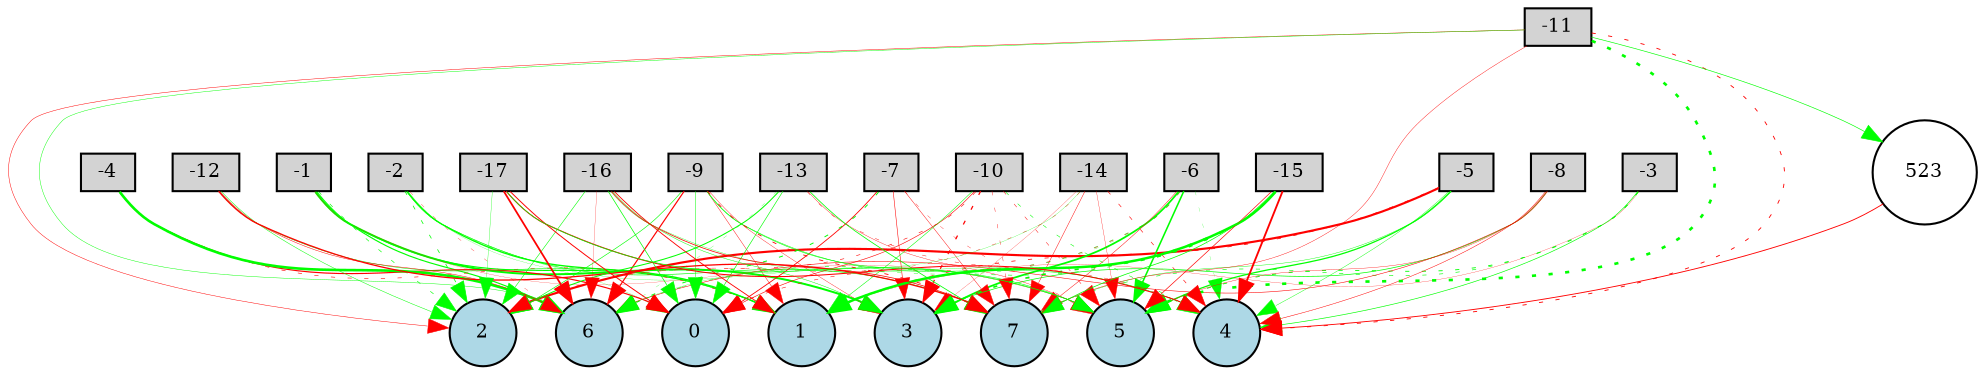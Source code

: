 digraph {
	node [fontsize=9 height=0.2 shape=circle width=0.2]
	-1 [fillcolor=lightgray shape=box style=filled]
	-2 [fillcolor=lightgray shape=box style=filled]
	-3 [fillcolor=lightgray shape=box style=filled]
	-4 [fillcolor=lightgray shape=box style=filled]
	-5 [fillcolor=lightgray shape=box style=filled]
	-6 [fillcolor=lightgray shape=box style=filled]
	-7 [fillcolor=lightgray shape=box style=filled]
	-8 [fillcolor=lightgray shape=box style=filled]
	-9 [fillcolor=lightgray shape=box style=filled]
	-10 [fillcolor=lightgray shape=box style=filled]
	-11 [fillcolor=lightgray shape=box style=filled]
	-12 [fillcolor=lightgray shape=box style=filled]
	-13 [fillcolor=lightgray shape=box style=filled]
	-14 [fillcolor=lightgray shape=box style=filled]
	-15 [fillcolor=lightgray shape=box style=filled]
	-16 [fillcolor=lightgray shape=box style=filled]
	-17 [fillcolor=lightgray shape=box style=filled]
	0 [fillcolor=lightblue style=filled]
	1 [fillcolor=lightblue style=filled]
	2 [fillcolor=lightblue style=filled]
	3 [fillcolor=lightblue style=filled]
	4 [fillcolor=lightblue style=filled]
	5 [fillcolor=lightblue style=filled]
	6 [fillcolor=lightblue style=filled]
	7 [fillcolor=lightblue style=filled]
	523 [fillcolor=white style=filled]
	-1 -> 1 [color=green penwidth=0.538150051989978 style=solid]
	-1 -> 2 [color=green penwidth=0.29752505814111896 style=dotted]
	-1 -> 3 [color=green penwidth=0.954837931977394 style=solid]
	-1 -> 5 [color=red penwidth=0.10138682911582331 style=solid]
	-1 -> 6 [color=green penwidth=0.5499852236576045 style=solid]
	-2 -> 0 [color=green penwidth=0.10403829376033752 style=solid]
	-2 -> 1 [color=green penwidth=0.6473775070023103 style=solid]
	-2 -> 2 [color=green penwidth=0.3549516598908111 style=dotted]
	-2 -> 3 [color=green penwidth=0.2085242152841812 style=dotted]
	-2 -> 5 [color=green penwidth=0.11887372906455335 style=solid]
	-2 -> 6 [color=red penwidth=0.13742488635412725 style=dotted]
	-2 -> 7 [color=green penwidth=0.30624380885068847 style=solid]
	-3 -> 1 [color=red penwidth=0.120367482596063 style=solid]
	-3 -> 4 [color=green penwidth=0.31090202977872294 style=solid]
	-3 -> 5 [color=green penwidth=0.4180456811045179 style=dotted]
	-3 -> 7 [color=green penwidth=0.29539649869578144 style=dotted]
	-4 -> 0 [color=red penwidth=0.5635632906053732 style=solid]
	-4 -> 1 [color=red penwidth=0.28470014354556106 style=dotted]
	-4 -> 6 [color=green penwidth=1.255230761706432 style=solid]
	-5 -> 1 [color=red penwidth=0.35524696918360466 style=dotted]
	-5 -> 2 [color=red penwidth=1.0343174468194023 style=solid]
	-5 -> 4 [color=green penwidth=0.2018676476777595 style=solid]
	-5 -> 7 [color=green penwidth=0.20019618372604298 style=solid]
	-6 -> 0 [color=red penwidth=0.25187715705968927 style=dotted]
	-6 -> 1 [color=green penwidth=0.12225687128842999 style=dotted]
	-6 -> 3 [color=green penwidth=0.8463343140714179 style=solid]
	-6 -> 4 [color=green penwidth=0.10788895682047987 style=dotted]
	-6 -> 5 [color=green penwidth=0.7501006363220217 style=solid]
	-6 -> 6 [color=green penwidth=0.19629148329906526 style=dotted]
	-6 -> 7 [color=red penwidth=0.22306819786177529 style=solid]
	-7 -> 0 [color=red penwidth=0.4056669760640813 style=solid]
	-7 -> 3 [color=red penwidth=0.2565521782175004 style=solid]
	-7 -> 5 [color=red penwidth=0.1575860017958287 style=dotted]
	-7 -> 6 [color=green penwidth=0.4569707128707833 style=dotted]
	-7 -> 7 [color=red penwidth=0.2109895062419444 style=solid]
	-8 -> 3 [color=green penwidth=0.335660269678706 style=solid]
	-8 -> 4 [color=red penwidth=0.23123386566888296 style=solid]
	-8 -> 5 [color=red penwidth=0.168664337358171 style=solid]
	-8 -> 6 [color=red penwidth=0.262039811128039 style=solid]
	-9 -> 0 [color=green penwidth=0.23608573399916552 style=solid]
	-9 -> 1 [color=red penwidth=0.210730026939072 style=solid]
	-9 -> 2 [color=green penwidth=0.2959250328620703 style=solid]
	-9 -> 3 [color=red penwidth=0.17663497316658844 style=solid]
	-9 -> 4 [color=green penwidth=0.24890422268955334 style=solid]
	-9 -> 5 [color=green penwidth=0.26774117167743017 style=solid]
	-9 -> 6 [color=red penwidth=0.5671182261819718 style=solid]
	-9 -> 7 [color=red penwidth=0.40825870439161305 style=dotted]
	-10 -> 0 [color=red penwidth=0.2835495734579896 style=solid]
	-10 -> 1 [color=green penwidth=0.25766631830230385 style=solid]
	-10 -> 2 [color=red penwidth=0.27967926428372863 style=dotted]
	-10 -> 3 [color=red penwidth=0.5899120212962032 style=dotted]
	-10 -> 4 [color=green penwidth=0.26358879586575157 style=dotted]
	-10 -> 5 [color=red penwidth=0.2244443528348529 style=dotted]
	-10 -> 7 [color=red penwidth=0.1842929453353488 style=dotted]
	-11 -> 2 [color=red penwidth=0.22697980874260598 style=solid]
	-11 -> 4 [color=red penwidth=0.4225952066591987 style=dotted]
	-11 -> 5 [color=green penwidth=1.2700222487596222 style=dotted]
	-11 -> 6 [color=green penwidth=0.21507248286340896 style=solid]
	-11 -> 7 [color=red penwidth=0.19447789204301338 style=solid]
	-12 -> 1 [color=green penwidth=0.26123617702058277 style=solid]
	-12 -> 2 [color=green penwidth=0.23112058204191538 style=solid]
	-12 -> 6 [color=red penwidth=0.22566101687186696 style=solid]
	-12 -> 7 [color=red penwidth=0.613633798349559 style=solid]
	-13 -> 0 [color=green penwidth=0.3028113688335108 style=solid]
	-13 -> 2 [color=green penwidth=0.49304720681950565 style=solid]
	-13 -> 4 [color=red penwidth=0.20681635698986237 style=dotted]
	-13 -> 5 [color=red penwidth=0.17367859659330365 style=solid]
	-13 -> 6 [color=green penwidth=0.10911474267983784 style=dotted]
	-13 -> 7 [color=green penwidth=0.368684655129461 style=solid]
	-14 -> 2 [color=red penwidth=0.17899290451592237 style=dotted]
	-14 -> 3 [color=red penwidth=0.11000405054870512 style=solid]
	-14 -> 4 [color=red penwidth=0.2915899091830948 style=dotted]
	-14 -> 5 [color=red penwidth=0.1452026360047256 style=solid]
	-14 -> 6 [color=green penwidth=0.11479468747964824 style=solid]
	-14 -> 7 [color=red penwidth=0.22273585021153333 style=solid]
	-15 -> 1 [color=green penwidth=1.194639529245519 style=solid]
	-15 -> 3 [color=green penwidth=0.782880974178904 style=dotted]
	-15 -> 4 [color=red penwidth=0.8926163493736737 style=solid]
	-15 -> 5 [color=red penwidth=0.3212288032620094 style=solid]
	-15 -> 6 [color=green penwidth=0.2835882150081402 style=dotted]
	-15 -> 7 [color=green penwidth=0.3512068044647967 style=solid]
	-16 -> 0 [color=green penwidth=0.3416954814612515 style=solid]
	-16 -> 1 [color=red penwidth=0.4237230303536371 style=solid]
	-16 -> 2 [color=green penwidth=0.2743213755118332 style=solid]
	-16 -> 3 [color=green penwidth=0.22609164358182546 style=solid]
	-16 -> 4 [color=green penwidth=0.1546949974487489 style=solid]
	-16 -> 6 [color=red penwidth=0.12065538822048094 style=solid]
	-16 -> 7 [color=red penwidth=0.35896311255360835 style=solid]
	-17 -> 0 [color=red penwidth=0.46631881991030966 style=solid]
	-17 -> 2 [color=green penwidth=0.1533975871422084 style=solid]
	-17 -> 4 [color=red penwidth=0.496877977629412 style=solid]
	-17 -> 5 [color=green penwidth=0.34870991332770346 style=solid]
	-17 -> 6 [color=red penwidth=0.8493277244906011 style=solid]
	-5 -> 5 [color=green penwidth=0.6011539279788594 style=solid]
	-11 -> 523 [color=green penwidth=0.30726817221659375 style=solid]
	523 -> 4 [color=red penwidth=0.4291752718059031 style=solid]
}
